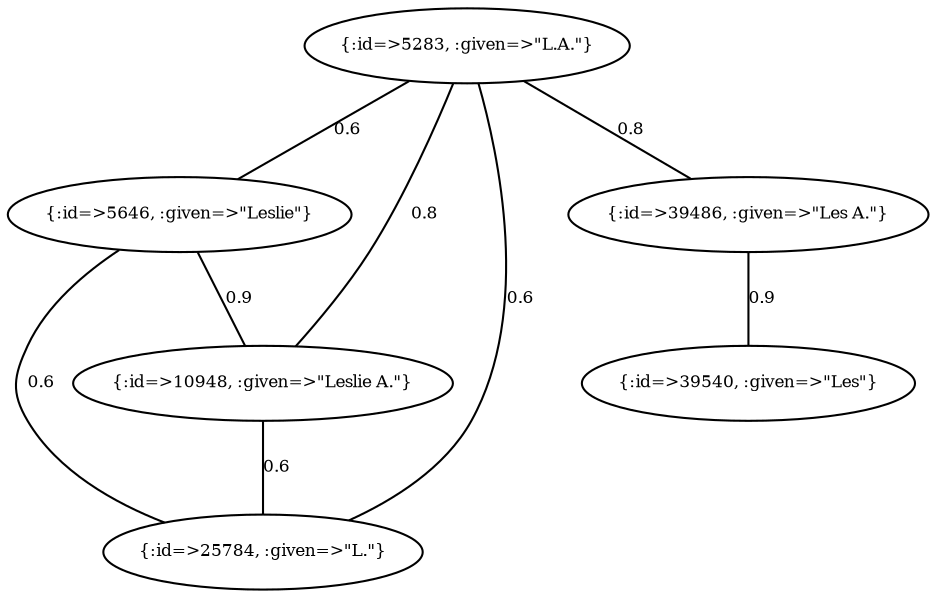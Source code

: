 graph Collector__WeightedGraph {
    "{:id=>5283, :given=>\"L.A.\"}" [
        fontsize = 8,
        label = "{:id=>5283, :given=>\"L.A.\"}"
    ]

    "{:id=>5646, :given=>\"Leslie\"}" [
        fontsize = 8,
        label = "{:id=>5646, :given=>\"Leslie\"}"
    ]

    "{:id=>10948, :given=>\"Leslie A.\"}" [
        fontsize = 8,
        label = "{:id=>10948, :given=>\"Leslie A.\"}"
    ]

    "{:id=>25784, :given=>\"L.\"}" [
        fontsize = 8,
        label = "{:id=>25784, :given=>\"L.\"}"
    ]

    "{:id=>39486, :given=>\"Les A.\"}" [
        fontsize = 8,
        label = "{:id=>39486, :given=>\"Les A.\"}"
    ]

    "{:id=>39540, :given=>\"Les\"}" [
        fontsize = 8,
        label = "{:id=>39540, :given=>\"Les\"}"
    ]

    "{:id=>5283, :given=>\"L.A.\"}" -- "{:id=>5646, :given=>\"Leslie\"}" [
        fontsize = 8,
        label = 0.6
    ]

    "{:id=>5283, :given=>\"L.A.\"}" -- "{:id=>10948, :given=>\"Leslie A.\"}" [
        fontsize = 8,
        label = 0.8
    ]

    "{:id=>5283, :given=>\"L.A.\"}" -- "{:id=>25784, :given=>\"L.\"}" [
        fontsize = 8,
        label = 0.6
    ]

    "{:id=>5283, :given=>\"L.A.\"}" -- "{:id=>39486, :given=>\"Les A.\"}" [
        fontsize = 8,
        label = 0.8
    ]

    "{:id=>5646, :given=>\"Leslie\"}" -- "{:id=>10948, :given=>\"Leslie A.\"}" [
        fontsize = 8,
        label = 0.9
    ]

    "{:id=>5646, :given=>\"Leslie\"}" -- "{:id=>25784, :given=>\"L.\"}" [
        fontsize = 8,
        label = 0.6
    ]

    "{:id=>10948, :given=>\"Leslie A.\"}" -- "{:id=>25784, :given=>\"L.\"}" [
        fontsize = 8,
        label = 0.6
    ]

    "{:id=>39486, :given=>\"Les A.\"}" -- "{:id=>39540, :given=>\"Les\"}" [
        fontsize = 8,
        label = 0.9
    ]
}
